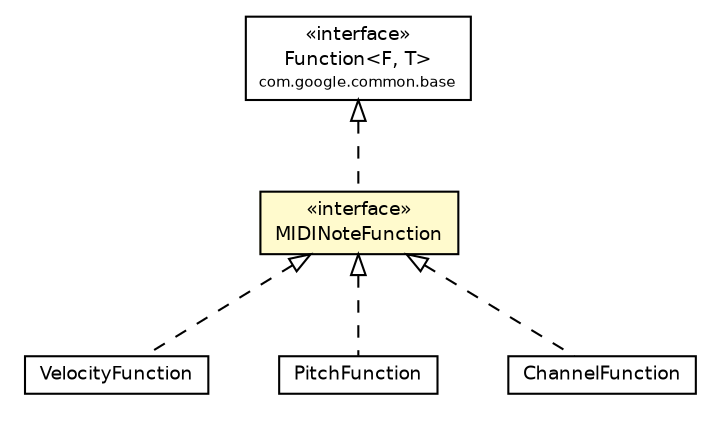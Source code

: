 #!/usr/local/bin/dot
#
# Class diagram 
# Generated by UMLGraph version R5_6-24-gf6e263 (http://www.umlgraph.org/)
#

digraph G {
	edge [fontname="Helvetica",fontsize=10,labelfontname="Helvetica",labelfontsize=10];
	node [fontname="Helvetica",fontsize=10,shape=plaintext];
	nodesep=0.25;
	ranksep=0.5;
	// com.rockhoppertech.music.midi.js.function.VelocityFunction
	c5158 [label=<<table title="com.rockhoppertech.music.midi.js.function.VelocityFunction" border="0" cellborder="1" cellspacing="0" cellpadding="2" port="p" href="./VelocityFunction.html">
		<tr><td><table border="0" cellspacing="0" cellpadding="1">
<tr><td align="center" balign="center"> VelocityFunction </td></tr>
		</table></td></tr>
		</table>>, URL="./VelocityFunction.html", fontname="Helvetica", fontcolor="black", fontsize=9.0];
	// com.rockhoppertech.music.midi.js.function.PitchFunction
	c5161 [label=<<table title="com.rockhoppertech.music.midi.js.function.PitchFunction" border="0" cellborder="1" cellspacing="0" cellpadding="2" port="p" href="./PitchFunction.html">
		<tr><td><table border="0" cellspacing="0" cellpadding="1">
<tr><td align="center" balign="center"> PitchFunction </td></tr>
		</table></td></tr>
		</table>>, URL="./PitchFunction.html", fontname="Helvetica", fontcolor="black", fontsize=9.0];
	// com.rockhoppertech.music.midi.js.function.MIDINoteFunction
	c5162 [label=<<table title="com.rockhoppertech.music.midi.js.function.MIDINoteFunction" border="0" cellborder="1" cellspacing="0" cellpadding="2" port="p" bgcolor="lemonChiffon" href="./MIDINoteFunction.html">
		<tr><td><table border="0" cellspacing="0" cellpadding="1">
<tr><td align="center" balign="center"> &#171;interface&#187; </td></tr>
<tr><td align="center" balign="center"> MIDINoteFunction </td></tr>
		</table></td></tr>
		</table>>, URL="./MIDINoteFunction.html", fontname="Helvetica", fontcolor="black", fontsize=9.0];
	// com.rockhoppertech.music.midi.js.function.ChannelFunction
	c5164 [label=<<table title="com.rockhoppertech.music.midi.js.function.ChannelFunction" border="0" cellborder="1" cellspacing="0" cellpadding="2" port="p" href="./ChannelFunction.html">
		<tr><td><table border="0" cellspacing="0" cellpadding="1">
<tr><td align="center" balign="center"> ChannelFunction </td></tr>
		</table></td></tr>
		</table>>, URL="./ChannelFunction.html", fontname="Helvetica", fontcolor="black", fontsize=9.0];
	//com.rockhoppertech.music.midi.js.function.VelocityFunction implements com.rockhoppertech.music.midi.js.function.MIDINoteFunction
	c5162:p -> c5158:p [dir=back,arrowtail=empty,style=dashed];
	//com.rockhoppertech.music.midi.js.function.PitchFunction implements com.rockhoppertech.music.midi.js.function.MIDINoteFunction
	c5162:p -> c5161:p [dir=back,arrowtail=empty,style=dashed];
	//com.rockhoppertech.music.midi.js.function.MIDINoteFunction implements com.google.common.base.Function<F, T>
	c5206:p -> c5162:p [dir=back,arrowtail=empty,style=dashed];
	//com.rockhoppertech.music.midi.js.function.ChannelFunction implements com.rockhoppertech.music.midi.js.function.MIDINoteFunction
	c5162:p -> c5164:p [dir=back,arrowtail=empty,style=dashed];
	// com.google.common.base.Function<F, T>
	c5206 [label=<<table title="com.google.common.base.Function" border="0" cellborder="1" cellspacing="0" cellpadding="2" port="p" href="http://docs.guava-libraries.googlecode.com/git/javadoc/com/google/common/base/Function.html">
		<tr><td><table border="0" cellspacing="0" cellpadding="1">
<tr><td align="center" balign="center"> &#171;interface&#187; </td></tr>
<tr><td align="center" balign="center"> Function&lt;F, T&gt; </td></tr>
<tr><td align="center" balign="center"><font point-size="7.0"> com.google.common.base </font></td></tr>
		</table></td></tr>
		</table>>, URL="http://docs.guava-libraries.googlecode.com/git/javadoc/com/google/common/base/Function.html", fontname="Helvetica", fontcolor="black", fontsize=9.0];
}

